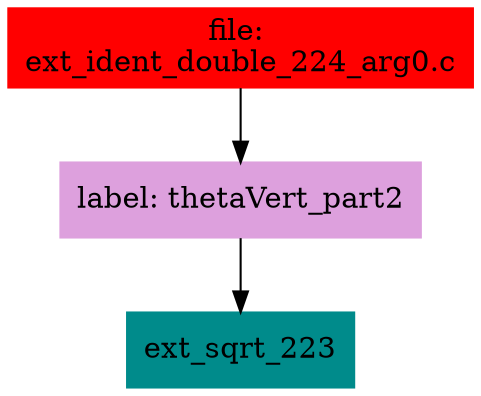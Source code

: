 digraph G {
node [shape=box]

0 [label="file: 
ext_ident_double_224_arg0.c",color=red, style=filled]
1 [label="label: thetaVert_part2",color=plum, style=filled]
0 -> 1
2 [label="ext_sqrt_223",color=cyan4, style=filled]
1 -> 2


}

